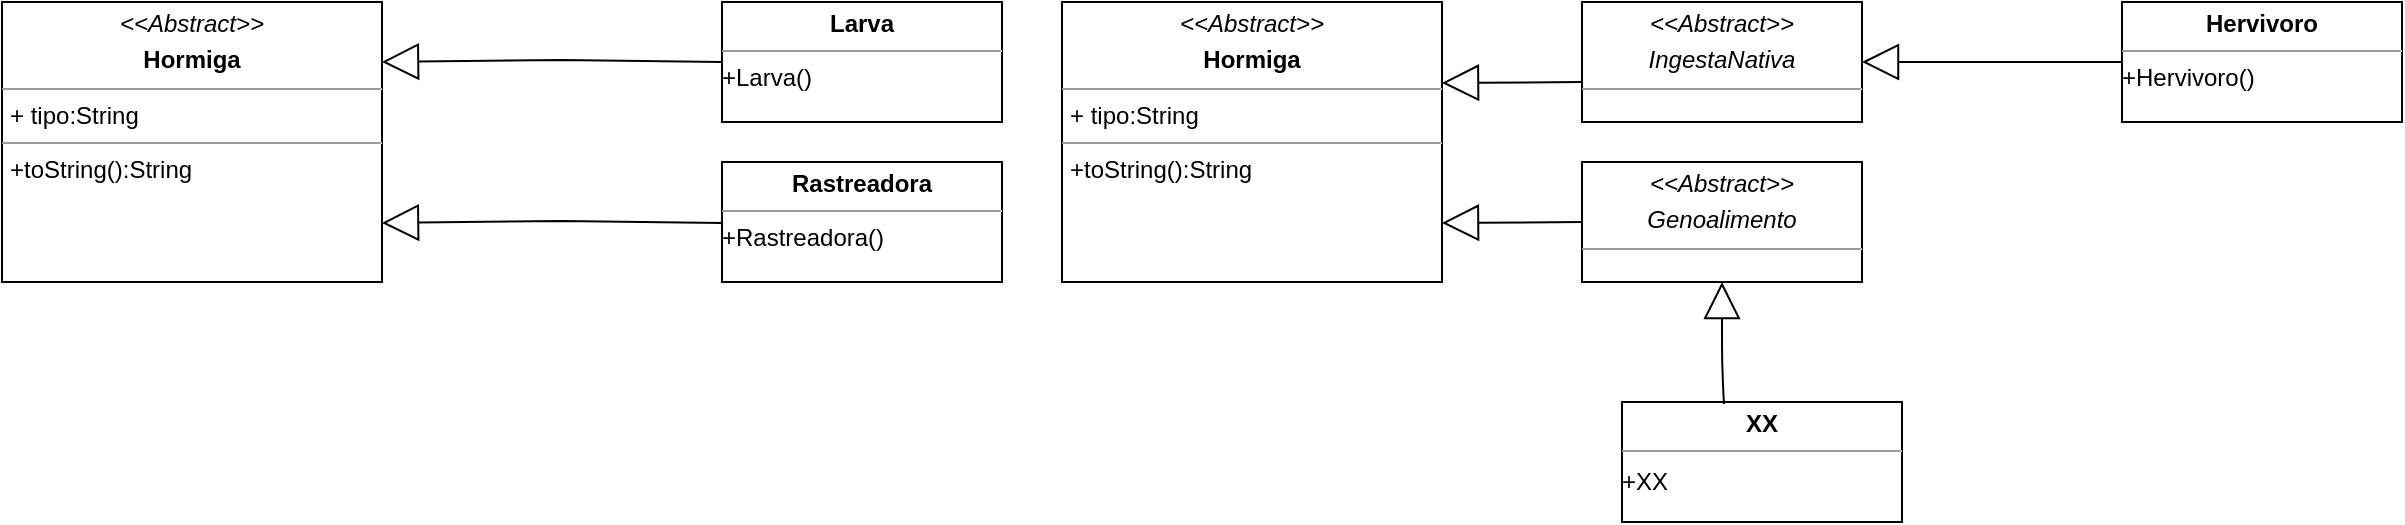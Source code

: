 <mxfile>
    <diagram id="vdyYFpsYGwkSu4YFNjXG" name="Page-1">
        <mxGraphModel dx="1426" dy="219" grid="1" gridSize="10" guides="1" tooltips="1" connect="1" arrows="1" fold="1" page="1" pageScale="1" pageWidth="850" pageHeight="1100" math="0" shadow="0">
            <root>
                <mxCell id="0"/>
                <mxCell id="1" parent="0"/>
                <mxCell id="2" value="&lt;p style=&quot;margin:0px;margin-top:4px;text-align:center;&quot;&gt;&lt;i&gt;&amp;lt;&amp;lt;Abstract&lt;/i&gt;&lt;i style=&quot;background-color: initial;&quot;&gt;&amp;gt;&amp;gt;&lt;/i&gt;&lt;/p&gt;&lt;p style=&quot;margin:0px;margin-top:4px;text-align:center;&quot;&gt;&lt;b&gt;Hormiga&lt;/b&gt;&lt;/p&gt;&lt;hr size=&quot;1&quot;&gt;&lt;p style=&quot;margin:0px;margin-left:4px;&quot;&gt;+ tipo:String&lt;br&gt;&lt;/p&gt;&lt;hr size=&quot;1&quot;&gt;&lt;p style=&quot;margin:0px;margin-left:4px;&quot;&gt;+toString():String&lt;br&gt;&lt;/p&gt;&lt;p style=&quot;margin:0px;margin-left:4px;&quot;&gt;&lt;br&gt;&lt;/p&gt;" style="verticalAlign=top;align=left;overflow=fill;fontSize=12;fontFamily=Helvetica;html=1;" parent="1" vertex="1">
                    <mxGeometry x="-10" y="90" width="190" height="140" as="geometry"/>
                </mxCell>
                <mxCell id="3" value="&lt;p style=&quot;margin:0px;margin-top:4px;text-align:center;&quot;&gt;&lt;b&gt;Larva&lt;/b&gt;&lt;/p&gt;&lt;hr size=&quot;1&quot;&gt;&lt;div style=&quot;height:2px;&quot;&gt;+Larva()&lt;/div&gt;" style="verticalAlign=top;align=left;overflow=fill;fontSize=12;fontFamily=Helvetica;html=1;" vertex="1" parent="1">
                    <mxGeometry x="350" y="90" width="140" height="60" as="geometry"/>
                </mxCell>
                <mxCell id="4" value="&lt;p style=&quot;margin:0px;margin-top:4px;text-align:center;&quot;&gt;&lt;b&gt;Rastreadora&lt;/b&gt;&lt;/p&gt;&lt;hr size=&quot;1&quot;&gt;&lt;div style=&quot;height:2px;&quot;&gt;+Rastreadora()&lt;/div&gt;" style="verticalAlign=top;align=left;overflow=fill;fontSize=12;fontFamily=Helvetica;html=1;" vertex="1" parent="1">
                    <mxGeometry x="350" y="170" width="140" height="60" as="geometry"/>
                </mxCell>
                <mxCell id="6" value="&lt;p style=&quot;margin:0px;margin-top:4px;text-align:center;&quot;&gt;&lt;i&gt;&amp;lt;&amp;lt;Abstract&lt;/i&gt;&lt;i style=&quot;background-color: initial;&quot;&gt;&amp;gt;&amp;gt;&lt;/i&gt;&lt;/p&gt;&lt;p style=&quot;margin:0px;margin-top:4px;text-align:center;&quot;&gt;&lt;b&gt;Hormiga&lt;/b&gt;&lt;/p&gt;&lt;hr size=&quot;1&quot;&gt;&lt;p style=&quot;margin:0px;margin-left:4px;&quot;&gt;+ tipo:String&lt;br&gt;&lt;/p&gt;&lt;hr size=&quot;1&quot;&gt;&lt;p style=&quot;margin:0px;margin-left:4px;&quot;&gt;+toString():String&lt;br&gt;&lt;/p&gt;&lt;p style=&quot;margin:0px;margin-left:4px;&quot;&gt;&lt;br&gt;&lt;/p&gt;" style="verticalAlign=top;align=left;overflow=fill;fontSize=12;fontFamily=Helvetica;html=1;" vertex="1" parent="1">
                    <mxGeometry x="520" y="90" width="190" height="140" as="geometry"/>
                </mxCell>
                <mxCell id="7" value="&lt;p style=&quot;margin:0px;margin-top:4px;text-align:center;&quot;&gt;&lt;b&gt;XX&lt;/b&gt;&lt;/p&gt;&lt;hr size=&quot;1&quot;&gt;&lt;div style=&quot;height:2px;&quot;&gt;&lt;/div&gt;&lt;div style=&quot;height:2px;&quot;&gt;+XX&lt;/div&gt;" style="verticalAlign=top;align=left;overflow=fill;fontSize=12;fontFamily=Helvetica;html=1;" vertex="1" parent="1">
                    <mxGeometry x="800" y="290" width="140" height="60" as="geometry"/>
                </mxCell>
                <mxCell id="8" value="&lt;p style=&quot;margin:0px;margin-top:4px;text-align:center;&quot;&gt;&lt;i style=&quot;border-color: var(--border-color);&quot;&gt;&amp;lt;&amp;lt;Abstract&lt;/i&gt;&lt;i style=&quot;border-color: var(--border-color); background-color: initial;&quot;&gt;&amp;gt;&amp;gt;&lt;/i&gt;&lt;br&gt;&lt;/p&gt;&lt;p style=&quot;margin:0px;margin-top:4px;text-align:center;&quot;&gt;&lt;i style=&quot;border-color: var(--border-color); background-color: initial;&quot;&gt;Genoalimento&lt;/i&gt;&lt;/p&gt;&lt;hr size=&quot;1&quot;&gt;&lt;div style=&quot;height:2px;&quot;&gt;&lt;/div&gt;&lt;div style=&quot;height:2px;&quot;&gt;&lt;/div&gt;" style="verticalAlign=top;align=left;overflow=fill;fontSize=12;fontFamily=Helvetica;html=1;" vertex="1" parent="1">
                    <mxGeometry x="780" y="170" width="140" height="60" as="geometry"/>
                </mxCell>
                <mxCell id="12" value="&lt;p style=&quot;margin:0px;margin-top:4px;text-align:center;&quot;&gt;&lt;i style=&quot;border-color: var(--border-color);&quot;&gt;&amp;lt;&amp;lt;Abstract&lt;/i&gt;&lt;i style=&quot;border-color: var(--border-color); background-color: initial;&quot;&gt;&amp;gt;&amp;gt;&lt;/i&gt;&lt;br&gt;&lt;/p&gt;&lt;p style=&quot;margin:0px;margin-top:4px;text-align:center;&quot;&gt;&lt;i&gt;IngestaNativa&lt;/i&gt;&lt;/p&gt;&lt;hr size=&quot;1&quot;&gt;&lt;div style=&quot;height:2px;&quot;&gt;&lt;/div&gt;&lt;div style=&quot;height:2px;&quot;&gt;&lt;/div&gt;" style="verticalAlign=top;align=left;overflow=fill;fontSize=12;fontFamily=Helvetica;html=1;" vertex="1" parent="1">
                    <mxGeometry x="780" y="90" width="140" height="60" as="geometry"/>
                </mxCell>
                <mxCell id="13" value="&lt;p style=&quot;margin:0px;margin-top:4px;text-align:center;&quot;&gt;&lt;b&gt;Hervivoro&lt;/b&gt;&lt;/p&gt;&lt;hr size=&quot;1&quot;&gt;&lt;div style=&quot;height:2px;&quot;&gt;+Hervivoro()&lt;/div&gt;" style="verticalAlign=top;align=left;overflow=fill;fontSize=12;fontFamily=Helvetica;html=1;" vertex="1" parent="1">
                    <mxGeometry x="1050" y="90" width="140" height="60" as="geometry"/>
                </mxCell>
                <mxCell id="14" value="" style="endArrow=block;endSize=16;endFill=0;html=1;exitX=0;exitY=0.5;exitDx=0;exitDy=0;rounded=0;strokeColor=default;" edge="1" parent="1" source="3">
                    <mxGeometry x="-1" y="-41" width="160" relative="1" as="geometry">
                        <mxPoint x="190" y="119" as="sourcePoint"/>
                        <mxPoint x="180" y="120" as="targetPoint"/>
                        <Array as="points">
                            <mxPoint x="270" y="119"/>
                        </Array>
                        <mxPoint x="-10" y="-1" as="offset"/>
                    </mxGeometry>
                </mxCell>
                <mxCell id="16" value="" style="endArrow=block;endSize=16;endFill=0;html=1;entryX=0.5;entryY=1;entryDx=0;entryDy=0;exitX=0.364;exitY=0.017;exitDx=0;exitDy=0;exitPerimeter=0;" edge="1" parent="1" source="7" target="8">
                    <mxGeometry x="-1" y="-41" width="160" relative="1" as="geometry">
                        <mxPoint x="1010" y="270" as="sourcePoint"/>
                        <mxPoint x="850" y="270" as="targetPoint"/>
                        <Array as="points">
                            <mxPoint x="850" y="270"/>
                        </Array>
                        <mxPoint x="-10" y="-1" as="offset"/>
                    </mxGeometry>
                </mxCell>
                <mxCell id="17" value="" style="endArrow=block;endSize=16;endFill=0;html=1;exitX=0;exitY=0.5;exitDx=0;exitDy=0;rounded=0;strokeColor=default;" edge="1" parent="1">
                    <mxGeometry x="-1" y="-41" width="160" relative="1" as="geometry">
                        <mxPoint x="350" y="200.5" as="sourcePoint"/>
                        <mxPoint x="180" y="200.5" as="targetPoint"/>
                        <Array as="points">
                            <mxPoint x="270" y="199.5"/>
                        </Array>
                        <mxPoint x="-10" y="-1" as="offset"/>
                    </mxGeometry>
                </mxCell>
                <mxCell id="18" value="" style="endArrow=block;endSize=16;endFill=0;html=1;rounded=0;strokeColor=default;exitX=0;exitY=0.5;exitDx=0;exitDy=0;" edge="1" parent="1" source="8">
                    <mxGeometry x="-1" y="-41" width="160" relative="1" as="geometry">
                        <mxPoint x="770" y="200" as="sourcePoint"/>
                        <mxPoint x="710" y="200.5" as="targetPoint"/>
                        <Array as="points"/>
                        <mxPoint x="-10" y="-1" as="offset"/>
                    </mxGeometry>
                </mxCell>
                <mxCell id="20" value="" style="endArrow=block;endSize=16;endFill=0;html=1;rounded=0;strokeColor=default;exitX=0;exitY=0.5;exitDx=0;exitDy=0;" edge="1" parent="1">
                    <mxGeometry x="-1" y="-41" width="160" relative="1" as="geometry">
                        <mxPoint x="780" y="130" as="sourcePoint"/>
                        <mxPoint x="710" y="130.5" as="targetPoint"/>
                        <Array as="points"/>
                        <mxPoint x="-10" y="-1" as="offset"/>
                    </mxGeometry>
                </mxCell>
                <mxCell id="21" value="" style="endArrow=block;endSize=16;endFill=0;html=1;rounded=0;strokeColor=default;exitX=0;exitY=0.5;exitDx=0;exitDy=0;" edge="1" parent="1" source="13">
                    <mxGeometry x="-1" y="-41" width="160" relative="1" as="geometry">
                        <mxPoint x="990" y="119.5" as="sourcePoint"/>
                        <mxPoint x="920" y="120" as="targetPoint"/>
                        <Array as="points"/>
                        <mxPoint x="-10" y="-1" as="offset"/>
                    </mxGeometry>
                </mxCell>
            </root>
        </mxGraphModel>
    </diagram>
</mxfile>